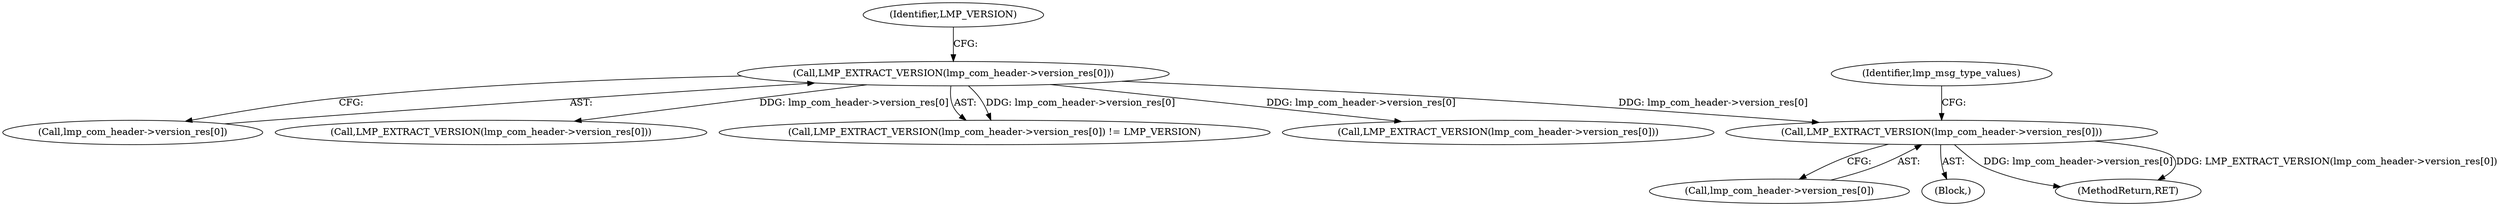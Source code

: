 digraph "0_tcpdump_a25211918f2e790c67d859d20ccf8dbb81da1598@array" {
"1000202" [label="(Call,LMP_EXTRACT_VERSION(lmp_com_header->version_res[0]))"];
"1000142" [label="(Call,LMP_EXTRACT_VERSION(lmp_com_header->version_res[0]))"];
"1000203" [label="(Call,lmp_com_header->version_res[0])"];
"1000143" [label="(Call,lmp_com_header->version_res[0])"];
"1000201" [label="(Block,)"];
"1000155" [label="(Call,LMP_EXTRACT_VERSION(lmp_com_header->version_res[0]))"];
"1000142" [label="(Call,LMP_EXTRACT_VERSION(lmp_com_header->version_res[0]))"];
"1001386" [label="(MethodReturn,RET)"];
"1000202" [label="(Call,LMP_EXTRACT_VERSION(lmp_com_header->version_res[0]))"];
"1000141" [label="(Call,LMP_EXTRACT_VERSION(lmp_com_header->version_res[0]) != LMP_VERSION)"];
"1000175" [label="(Call,LMP_EXTRACT_VERSION(lmp_com_header->version_res[0]))"];
"1000148" [label="(Identifier,LMP_VERSION)"];
"1000210" [label="(Identifier,lmp_msg_type_values)"];
"1000202" -> "1000201"  [label="AST: "];
"1000202" -> "1000203"  [label="CFG: "];
"1000203" -> "1000202"  [label="AST: "];
"1000210" -> "1000202"  [label="CFG: "];
"1000202" -> "1001386"  [label="DDG: lmp_com_header->version_res[0]"];
"1000202" -> "1001386"  [label="DDG: LMP_EXTRACT_VERSION(lmp_com_header->version_res[0])"];
"1000142" -> "1000202"  [label="DDG: lmp_com_header->version_res[0]"];
"1000142" -> "1000141"  [label="AST: "];
"1000142" -> "1000143"  [label="CFG: "];
"1000143" -> "1000142"  [label="AST: "];
"1000148" -> "1000142"  [label="CFG: "];
"1000142" -> "1000141"  [label="DDG: lmp_com_header->version_res[0]"];
"1000142" -> "1000155"  [label="DDG: lmp_com_header->version_res[0]"];
"1000142" -> "1000175"  [label="DDG: lmp_com_header->version_res[0]"];
}
